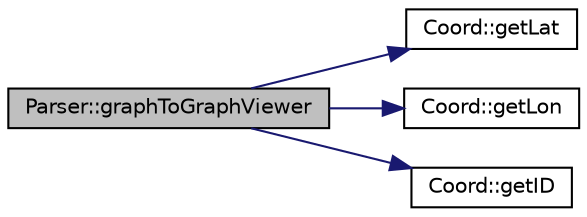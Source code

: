 digraph "Parser::graphToGraphViewer"
{
  edge [fontname="Helvetica",fontsize="10",labelfontname="Helvetica",labelfontsize="10"];
  node [fontname="Helvetica",fontsize="10",shape=record];
  rankdir="LR";
  Node1 [label="Parser::graphToGraphViewer",height=0.2,width=0.4,color="black", fillcolor="grey75", style="filled", fontcolor="black"];
  Node1 -> Node2 [color="midnightblue",fontsize="10",style="solid",fontname="Helvetica"];
  Node2 [label="Coord::getLat",height=0.2,width=0.4,color="black", fillcolor="white", style="filled",URL="$class_coord.html#a3a09f3ebf7eb46714d51b9063c079f98"];
  Node1 -> Node3 [color="midnightblue",fontsize="10",style="solid",fontname="Helvetica"];
  Node3 [label="Coord::getLon",height=0.2,width=0.4,color="black", fillcolor="white", style="filled",URL="$class_coord.html#aa2760a939b4bc5d58b198e4c563eb731"];
  Node1 -> Node4 [color="midnightblue",fontsize="10",style="solid",fontname="Helvetica"];
  Node4 [label="Coord::getID",height=0.2,width=0.4,color="black", fillcolor="white", style="filled",URL="$class_coord.html#a8cf61a7d7785441ff858a71a41223199"];
}
